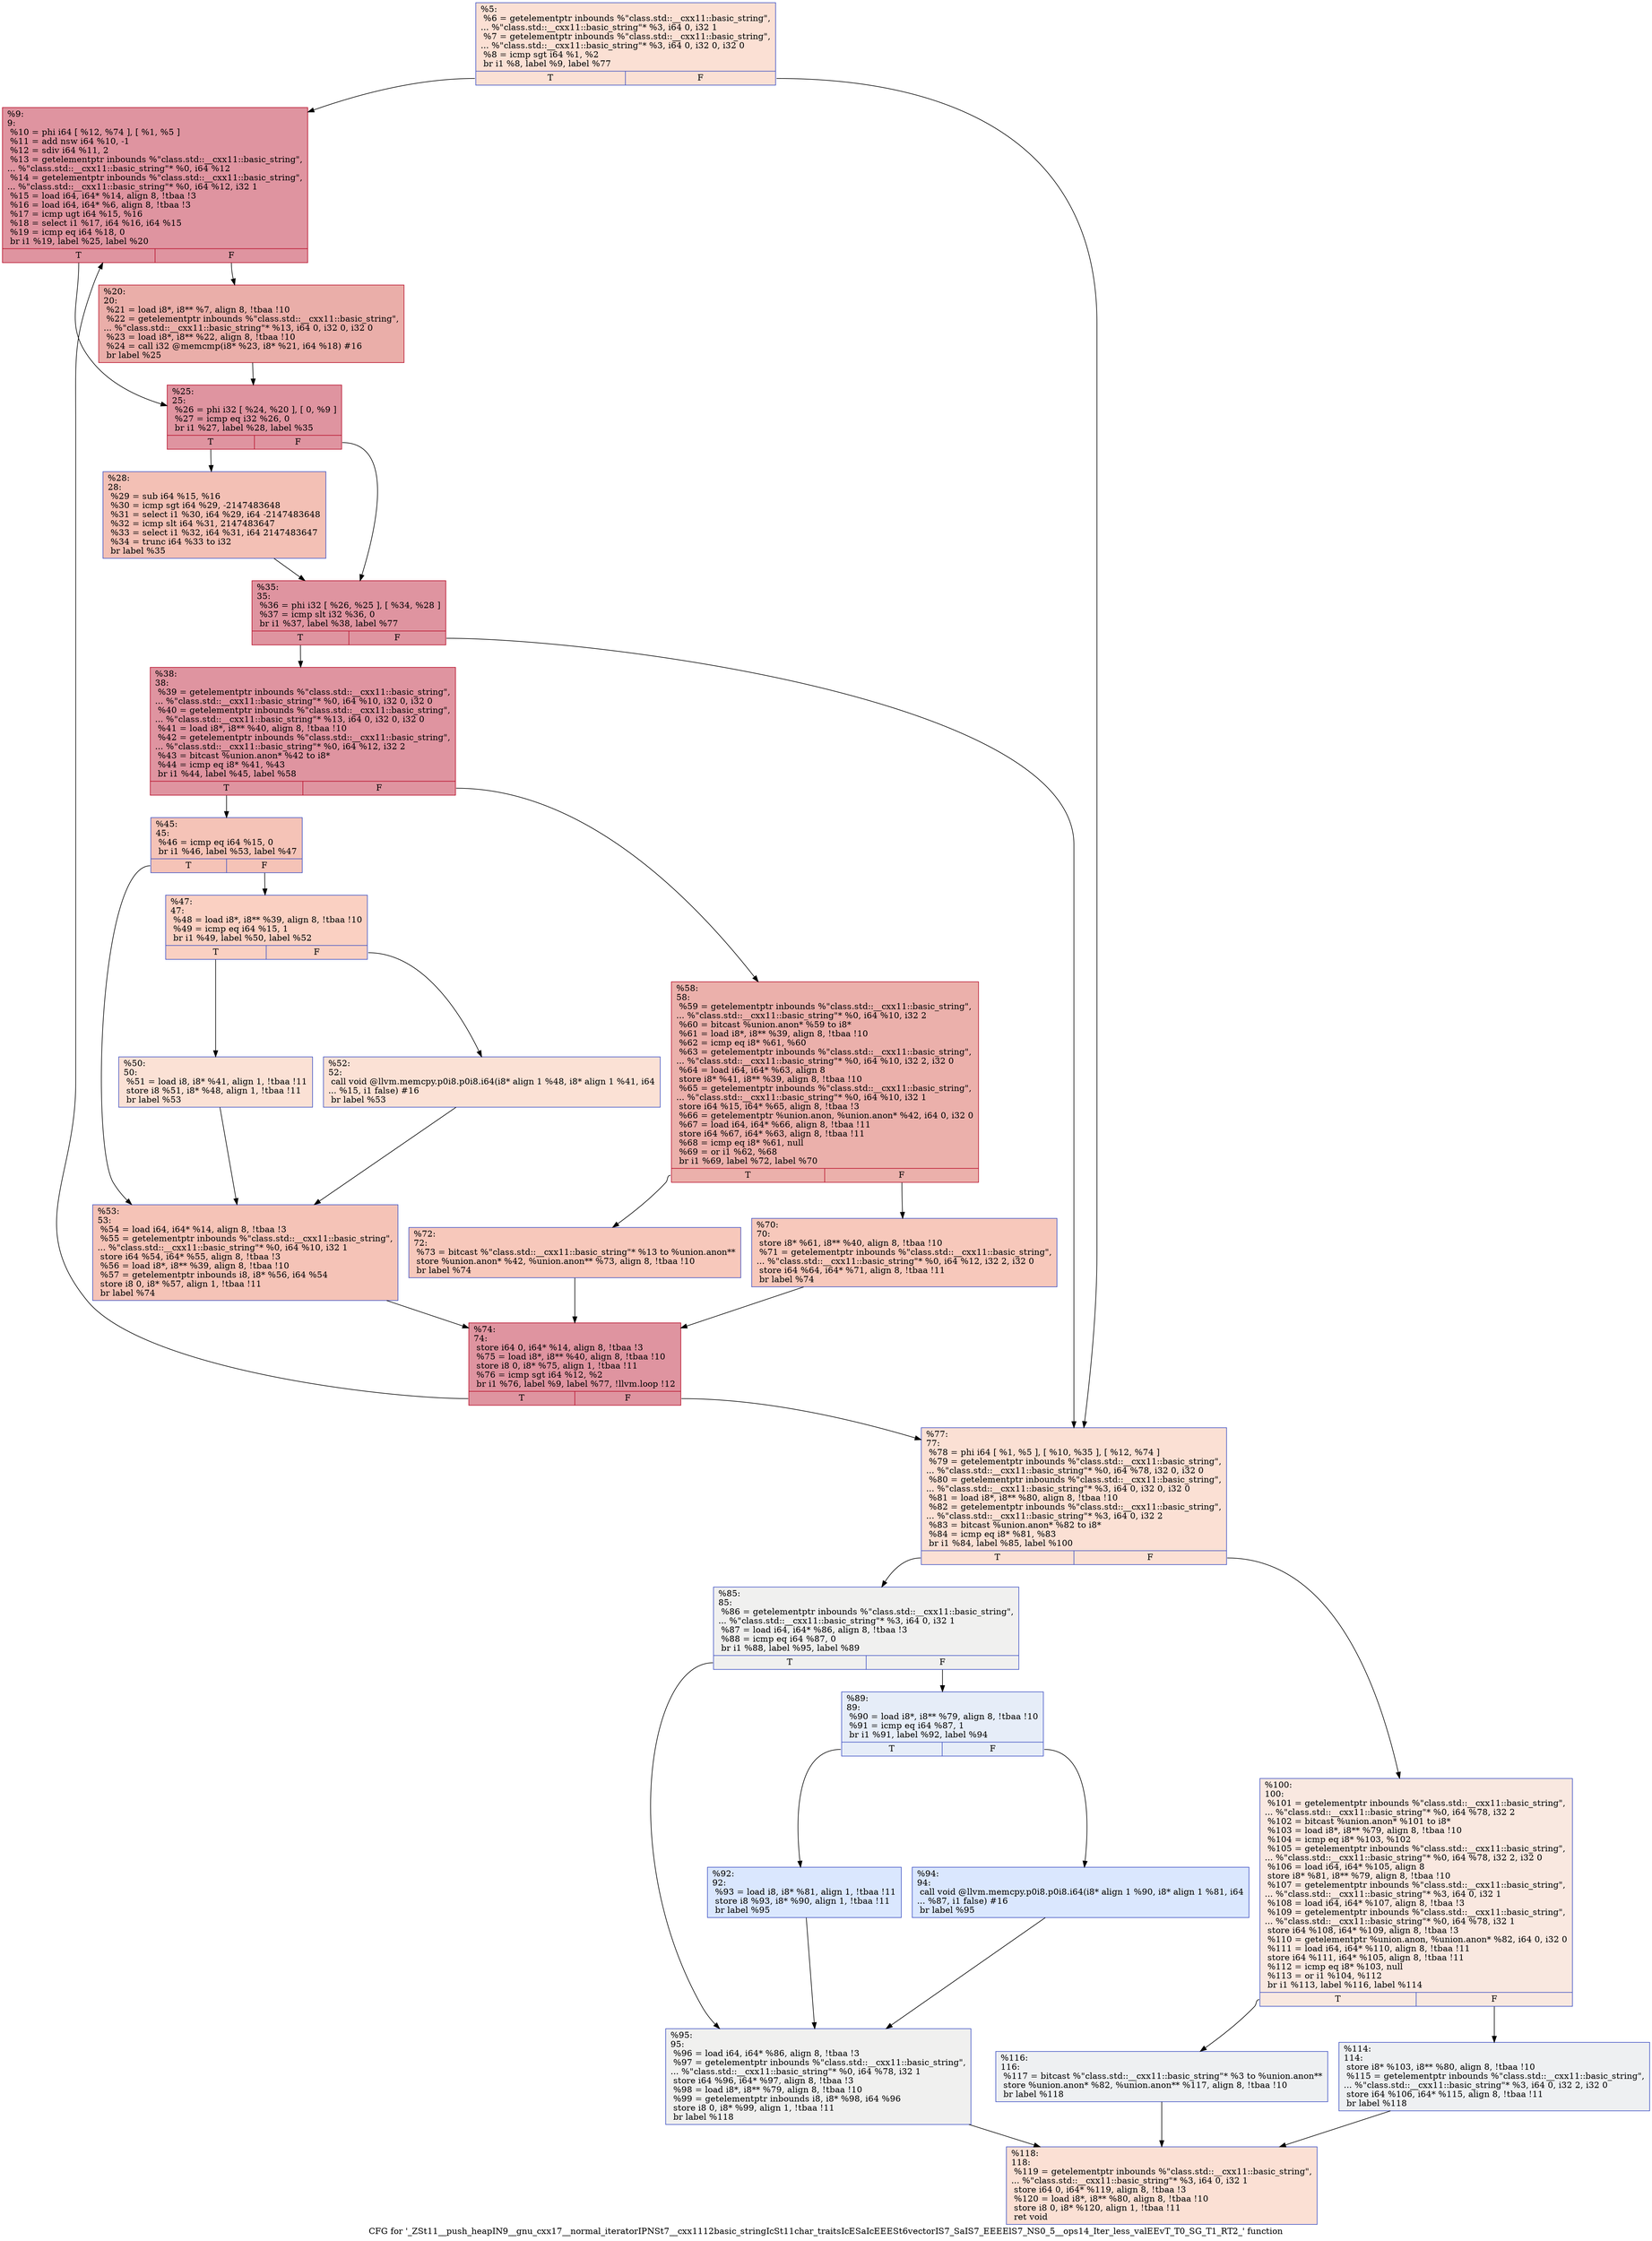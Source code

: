 digraph "CFG for '_ZSt11__push_heapIN9__gnu_cxx17__normal_iteratorIPNSt7__cxx1112basic_stringIcSt11char_traitsIcESaIcEEESt6vectorIS7_SaIS7_EEEElS7_NS0_5__ops14_Iter_less_valEEvT_T0_SG_T1_RT2_' function" {
	label="CFG for '_ZSt11__push_heapIN9__gnu_cxx17__normal_iteratorIPNSt7__cxx1112basic_stringIcSt11char_traitsIcESaIcEEESt6vectorIS7_SaIS7_EEEElS7_NS0_5__ops14_Iter_less_valEEvT_T0_SG_T1_RT2_' function";

	Node0x55ca994974b0 [shape=record,color="#3d50c3ff", style=filled, fillcolor="#f7b99e70",label="{%5:\l  %6 = getelementptr inbounds %\"class.std::__cxx11::basic_string\",\l... %\"class.std::__cxx11::basic_string\"* %3, i64 0, i32 1\l  %7 = getelementptr inbounds %\"class.std::__cxx11::basic_string\",\l... %\"class.std::__cxx11::basic_string\"* %3, i64 0, i32 0, i32 0\l  %8 = icmp sgt i64 %1, %2\l  br i1 %8, label %9, label %77\l|{<s0>T|<s1>F}}"];
	Node0x55ca994974b0:s0 -> Node0x55ca99497170;
	Node0x55ca994974b0:s1 -> Node0x55ca99497670;
	Node0x55ca99497170 [shape=record,color="#b70d28ff", style=filled, fillcolor="#b70d2870",label="{%9:\l9:                                                \l  %10 = phi i64 [ %12, %74 ], [ %1, %5 ]\l  %11 = add nsw i64 %10, -1\l  %12 = sdiv i64 %11, 2\l  %13 = getelementptr inbounds %\"class.std::__cxx11::basic_string\",\l... %\"class.std::__cxx11::basic_string\"* %0, i64 %12\l  %14 = getelementptr inbounds %\"class.std::__cxx11::basic_string\",\l... %\"class.std::__cxx11::basic_string\"* %0, i64 %12, i32 1\l  %15 = load i64, i64* %14, align 8, !tbaa !3\l  %16 = load i64, i64* %6, align 8, !tbaa !3\l  %17 = icmp ugt i64 %15, %16\l  %18 = select i1 %17, i64 %16, i64 %15\l  %19 = icmp eq i64 %18, 0\l  br i1 %19, label %25, label %20\l|{<s0>T|<s1>F}}"];
	Node0x55ca99497170:s0 -> Node0x55ca994ae430;
	Node0x55ca99497170:s1 -> Node0x55ca994ae480;
	Node0x55ca994ae480 [shape=record,color="#b70d28ff", style=filled, fillcolor="#d0473d70",label="{%20:\l20:                                               \l  %21 = load i8*, i8** %7, align 8, !tbaa !10\l  %22 = getelementptr inbounds %\"class.std::__cxx11::basic_string\",\l... %\"class.std::__cxx11::basic_string\"* %13, i64 0, i32 0, i32 0\l  %23 = load i8*, i8** %22, align 8, !tbaa !10\l  %24 = call i32 @memcmp(i8* %23, i8* %21, i64 %18) #16\l  br label %25\l}"];
	Node0x55ca994ae480 -> Node0x55ca994ae430;
	Node0x55ca994ae430 [shape=record,color="#b70d28ff", style=filled, fillcolor="#b70d2870",label="{%25:\l25:                                               \l  %26 = phi i32 [ %24, %20 ], [ 0, %9 ]\l  %27 = icmp eq i32 %26, 0\l  br i1 %27, label %28, label %35\l|{<s0>T|<s1>F}}"];
	Node0x55ca994ae430:s0 -> Node0x55ca994aea20;
	Node0x55ca994ae430:s1 -> Node0x55ca994aea70;
	Node0x55ca994aea20 [shape=record,color="#3d50c3ff", style=filled, fillcolor="#e5705870",label="{%28:\l28:                                               \l  %29 = sub i64 %15, %16\l  %30 = icmp sgt i64 %29, -2147483648\l  %31 = select i1 %30, i64 %29, i64 -2147483648\l  %32 = icmp slt i64 %31, 2147483647\l  %33 = select i1 %32, i64 %31, i64 2147483647\l  %34 = trunc i64 %33 to i32\l  br label %35\l}"];
	Node0x55ca994aea20 -> Node0x55ca994aea70;
	Node0x55ca994aea70 [shape=record,color="#b70d28ff", style=filled, fillcolor="#b70d2870",label="{%35:\l35:                                               \l  %36 = phi i32 [ %26, %25 ], [ %34, %28 ]\l  %37 = icmp slt i32 %36, 0\l  br i1 %37, label %38, label %77\l|{<s0>T|<s1>F}}"];
	Node0x55ca994aea70:s0 -> Node0x55ca994af0a0;
	Node0x55ca994aea70:s1 -> Node0x55ca99497670;
	Node0x55ca994af0a0 [shape=record,color="#b70d28ff", style=filled, fillcolor="#b70d2870",label="{%38:\l38:                                               \l  %39 = getelementptr inbounds %\"class.std::__cxx11::basic_string\",\l... %\"class.std::__cxx11::basic_string\"* %0, i64 %10, i32 0, i32 0\l  %40 = getelementptr inbounds %\"class.std::__cxx11::basic_string\",\l... %\"class.std::__cxx11::basic_string\"* %13, i64 0, i32 0, i32 0\l  %41 = load i8*, i8** %40, align 8, !tbaa !10\l  %42 = getelementptr inbounds %\"class.std::__cxx11::basic_string\",\l... %\"class.std::__cxx11::basic_string\"* %0, i64 %12, i32 2\l  %43 = bitcast %union.anon* %42 to i8*\l  %44 = icmp eq i8* %41, %43\l  br i1 %44, label %45, label %58\l|{<s0>T|<s1>F}}"];
	Node0x55ca994af0a0:s0 -> Node0x55ca994af4d0;
	Node0x55ca994af0a0:s1 -> Node0x55ca994af520;
	Node0x55ca994af4d0 [shape=record,color="#3d50c3ff", style=filled, fillcolor="#e8765c70",label="{%45:\l45:                                               \l  %46 = icmp eq i64 %15, 0\l  br i1 %46, label %53, label %47\l|{<s0>T|<s1>F}}"];
	Node0x55ca994af4d0:s0 -> Node0x55ca994af6b0;
	Node0x55ca994af4d0:s1 -> Node0x55ca994af700;
	Node0x55ca994af700 [shape=record,color="#3d50c3ff", style=filled, fillcolor="#f3947570",label="{%47:\l47:                                               \l  %48 = load i8*, i8** %39, align 8, !tbaa !10\l  %49 = icmp eq i64 %15, 1\l  br i1 %49, label %50, label %52\l|{<s0>T|<s1>F}}"];
	Node0x55ca994af700:s0 -> Node0x55ca994af900;
	Node0x55ca994af700:s1 -> Node0x55ca994af950;
	Node0x55ca994af900 [shape=record,color="#3d50c3ff", style=filled, fillcolor="#f7bca170",label="{%50:\l50:                                               \l  %51 = load i8, i8* %41, align 1, !tbaa !11\l  store i8 %51, i8* %48, align 1, !tbaa !11\l  br label %53\l}"];
	Node0x55ca994af900 -> Node0x55ca994af6b0;
	Node0x55ca994af950 [shape=record,color="#3d50c3ff", style=filled, fillcolor="#f7bca170",label="{%52:\l52:                                               \l  call void @llvm.memcpy.p0i8.p0i8.i64(i8* align 1 %48, i8* align 1 %41, i64\l... %15, i1 false) #16\l  br label %53\l}"];
	Node0x55ca994af950 -> Node0x55ca994af6b0;
	Node0x55ca994af6b0 [shape=record,color="#3d50c3ff", style=filled, fillcolor="#e8765c70",label="{%53:\l53:                                               \l  %54 = load i64, i64* %14, align 8, !tbaa !3\l  %55 = getelementptr inbounds %\"class.std::__cxx11::basic_string\",\l... %\"class.std::__cxx11::basic_string\"* %0, i64 %10, i32 1\l  store i64 %54, i64* %55, align 8, !tbaa !3\l  %56 = load i8*, i8** %39, align 8, !tbaa !10\l  %57 = getelementptr inbounds i8, i8* %56, i64 %54\l  store i8 0, i8* %57, align 1, !tbaa !11\l  br label %74\l}"];
	Node0x55ca994af6b0 -> Node0x55ca99497770;
	Node0x55ca994af520 [shape=record,color="#b70d28ff", style=filled, fillcolor="#d24b4070",label="{%58:\l58:                                               \l  %59 = getelementptr inbounds %\"class.std::__cxx11::basic_string\",\l... %\"class.std::__cxx11::basic_string\"* %0, i64 %10, i32 2\l  %60 = bitcast %union.anon* %59 to i8*\l  %61 = load i8*, i8** %39, align 8, !tbaa !10\l  %62 = icmp eq i8* %61, %60\l  %63 = getelementptr inbounds %\"class.std::__cxx11::basic_string\",\l... %\"class.std::__cxx11::basic_string\"* %0, i64 %10, i32 2, i32 0\l  %64 = load i64, i64* %63, align 8\l  store i8* %41, i8** %39, align 8, !tbaa !10\l  %65 = getelementptr inbounds %\"class.std::__cxx11::basic_string\",\l... %\"class.std::__cxx11::basic_string\"* %0, i64 %10, i32 1\l  store i64 %15, i64* %65, align 8, !tbaa !3\l  %66 = getelementptr %union.anon, %union.anon* %42, i64 0, i32 0\l  %67 = load i64, i64* %66, align 8, !tbaa !11\l  store i64 %67, i64* %63, align 8, !tbaa !11\l  %68 = icmp eq i8* %61, null\l  %69 = or i1 %62, %68\l  br i1 %69, label %72, label %70\l|{<s0>T|<s1>F}}"];
	Node0x55ca994af520:s0 -> Node0x55ca994b09f0;
	Node0x55ca994af520:s1 -> Node0x55ca994b0a40;
	Node0x55ca994b0a40 [shape=record,color="#3d50c3ff", style=filled, fillcolor="#ed836670",label="{%70:\l70:                                               \l  store i8* %61, i8** %40, align 8, !tbaa !10\l  %71 = getelementptr inbounds %\"class.std::__cxx11::basic_string\",\l... %\"class.std::__cxx11::basic_string\"* %0, i64 %12, i32 2, i32 0\l  store i64 %64, i64* %71, align 8, !tbaa !11\l  br label %74\l}"];
	Node0x55ca994b0a40 -> Node0x55ca99497770;
	Node0x55ca994b09f0 [shape=record,color="#3d50c3ff", style=filled, fillcolor="#ed836670",label="{%72:\l72:                                               \l  %73 = bitcast %\"class.std::__cxx11::basic_string\"* %13 to %union.anon**\l  store %union.anon* %42, %union.anon** %73, align 8, !tbaa !10\l  br label %74\l}"];
	Node0x55ca994b09f0 -> Node0x55ca99497770;
	Node0x55ca99497770 [shape=record,color="#b70d28ff", style=filled, fillcolor="#b70d2870",label="{%74:\l74:                                               \l  store i64 0, i64* %14, align 8, !tbaa !3\l  %75 = load i8*, i8** %40, align 8, !tbaa !10\l  store i8 0, i8* %75, align 1, !tbaa !11\l  %76 = icmp sgt i64 %12, %2\l  br i1 %76, label %9, label %77, !llvm.loop !12\l|{<s0>T|<s1>F}}"];
	Node0x55ca99497770:s0 -> Node0x55ca99497170;
	Node0x55ca99497770:s1 -> Node0x55ca99497670;
	Node0x55ca99497670 [shape=record,color="#3d50c3ff", style=filled, fillcolor="#f7b99e70",label="{%77:\l77:                                               \l  %78 = phi i64 [ %1, %5 ], [ %10, %35 ], [ %12, %74 ]\l  %79 = getelementptr inbounds %\"class.std::__cxx11::basic_string\",\l... %\"class.std::__cxx11::basic_string\"* %0, i64 %78, i32 0, i32 0\l  %80 = getelementptr inbounds %\"class.std::__cxx11::basic_string\",\l... %\"class.std::__cxx11::basic_string\"* %3, i64 0, i32 0, i32 0\l  %81 = load i8*, i8** %80, align 8, !tbaa !10\l  %82 = getelementptr inbounds %\"class.std::__cxx11::basic_string\",\l... %\"class.std::__cxx11::basic_string\"* %3, i64 0, i32 2\l  %83 = bitcast %union.anon* %82 to i8*\l  %84 = icmp eq i8* %81, %83\l  br i1 %84, label %85, label %100\l|{<s0>T|<s1>F}}"];
	Node0x55ca99497670:s0 -> Node0x55ca994b1730;
	Node0x55ca99497670:s1 -> Node0x55ca994b1780;
	Node0x55ca994b1730 [shape=record,color="#3d50c3ff", style=filled, fillcolor="#dedcdb70",label="{%85:\l85:                                               \l  %86 = getelementptr inbounds %\"class.std::__cxx11::basic_string\",\l... %\"class.std::__cxx11::basic_string\"* %3, i64 0, i32 1\l  %87 = load i64, i64* %86, align 8, !tbaa !3\l  %88 = icmp eq i64 %87, 0\l  br i1 %88, label %95, label %89\l|{<s0>T|<s1>F}}"];
	Node0x55ca994b1730:s0 -> Node0x55ca994b1a40;
	Node0x55ca994b1730:s1 -> Node0x55ca994b1a90;
	Node0x55ca994b1a90 [shape=record,color="#3d50c3ff", style=filled, fillcolor="#c7d7f070",label="{%89:\l89:                                               \l  %90 = load i8*, i8** %79, align 8, !tbaa !10\l  %91 = icmp eq i64 %87, 1\l  br i1 %91, label %92, label %94\l|{<s0>T|<s1>F}}"];
	Node0x55ca994b1a90:s0 -> Node0x55ca994b1c90;
	Node0x55ca994b1a90:s1 -> Node0x55ca994b1ce0;
	Node0x55ca994b1c90 [shape=record,color="#3d50c3ff", style=filled, fillcolor="#abc8fd70",label="{%92:\l92:                                               \l  %93 = load i8, i8* %81, align 1, !tbaa !11\l  store i8 %93, i8* %90, align 1, !tbaa !11\l  br label %95\l}"];
	Node0x55ca994b1c90 -> Node0x55ca994b1a40;
	Node0x55ca994b1ce0 [shape=record,color="#3d50c3ff", style=filled, fillcolor="#abc8fd70",label="{%94:\l94:                                               \l  call void @llvm.memcpy.p0i8.p0i8.i64(i8* align 1 %90, i8* align 1 %81, i64\l... %87, i1 false) #16\l  br label %95\l}"];
	Node0x55ca994b1ce0 -> Node0x55ca994b1a40;
	Node0x55ca994b1a40 [shape=record,color="#3d50c3ff", style=filled, fillcolor="#dedcdb70",label="{%95:\l95:                                               \l  %96 = load i64, i64* %86, align 8, !tbaa !3\l  %97 = getelementptr inbounds %\"class.std::__cxx11::basic_string\",\l... %\"class.std::__cxx11::basic_string\"* %0, i64 %78, i32 1\l  store i64 %96, i64* %97, align 8, !tbaa !3\l  %98 = load i8*, i8** %79, align 8, !tbaa !10\l  %99 = getelementptr inbounds i8, i8* %98, i64 %96\l  store i8 0, i8* %99, align 1, !tbaa !11\l  br label %118\l}"];
	Node0x55ca994b1a40 -> Node0x55ca994b24b0;
	Node0x55ca994b1780 [shape=record,color="#3d50c3ff", style=filled, fillcolor="#f1ccb870",label="{%100:\l100:                                              \l  %101 = getelementptr inbounds %\"class.std::__cxx11::basic_string\",\l... %\"class.std::__cxx11::basic_string\"* %0, i64 %78, i32 2\l  %102 = bitcast %union.anon* %101 to i8*\l  %103 = load i8*, i8** %79, align 8, !tbaa !10\l  %104 = icmp eq i8* %103, %102\l  %105 = getelementptr inbounds %\"class.std::__cxx11::basic_string\",\l... %\"class.std::__cxx11::basic_string\"* %0, i64 %78, i32 2, i32 0\l  %106 = load i64, i64* %105, align 8\l  store i8* %81, i8** %79, align 8, !tbaa !10\l  %107 = getelementptr inbounds %\"class.std::__cxx11::basic_string\",\l... %\"class.std::__cxx11::basic_string\"* %3, i64 0, i32 1\l  %108 = load i64, i64* %107, align 8, !tbaa !3\l  %109 = getelementptr inbounds %\"class.std::__cxx11::basic_string\",\l... %\"class.std::__cxx11::basic_string\"* %0, i64 %78, i32 1\l  store i64 %108, i64* %109, align 8, !tbaa !3\l  %110 = getelementptr %union.anon, %union.anon* %82, i64 0, i32 0\l  %111 = load i64, i64* %110, align 8, !tbaa !11\l  store i64 %111, i64* %105, align 8, !tbaa !11\l  %112 = icmp eq i8* %103, null\l  %113 = or i1 %104, %112\l  br i1 %113, label %116, label %114\l|{<s0>T|<s1>F}}"];
	Node0x55ca994b1780:s0 -> Node0x55ca994b2ee0;
	Node0x55ca994b1780:s1 -> Node0x55ca994b2f30;
	Node0x55ca994b2f30 [shape=record,color="#3d50c3ff", style=filled, fillcolor="#d9dce170",label="{%114:\l114:                                              \l  store i8* %103, i8** %80, align 8, !tbaa !10\l  %115 = getelementptr inbounds %\"class.std::__cxx11::basic_string\",\l... %\"class.std::__cxx11::basic_string\"* %3, i64 0, i32 2, i32 0\l  store i64 %106, i64* %115, align 8, !tbaa !11\l  br label %118\l}"];
	Node0x55ca994b2f30 -> Node0x55ca994b24b0;
	Node0x55ca994b2ee0 [shape=record,color="#3d50c3ff", style=filled, fillcolor="#d9dce170",label="{%116:\l116:                                              \l  %117 = bitcast %\"class.std::__cxx11::basic_string\"* %3 to %union.anon**\l  store %union.anon* %82, %union.anon** %117, align 8, !tbaa !10\l  br label %118\l}"];
	Node0x55ca994b2ee0 -> Node0x55ca994b24b0;
	Node0x55ca994b24b0 [shape=record,color="#3d50c3ff", style=filled, fillcolor="#f7b99e70",label="{%118:\l118:                                              \l  %119 = getelementptr inbounds %\"class.std::__cxx11::basic_string\",\l... %\"class.std::__cxx11::basic_string\"* %3, i64 0, i32 1\l  store i64 0, i64* %119, align 8, !tbaa !3\l  %120 = load i8*, i8** %80, align 8, !tbaa !10\l  store i8 0, i8* %120, align 1, !tbaa !11\l  ret void\l}"];
}
